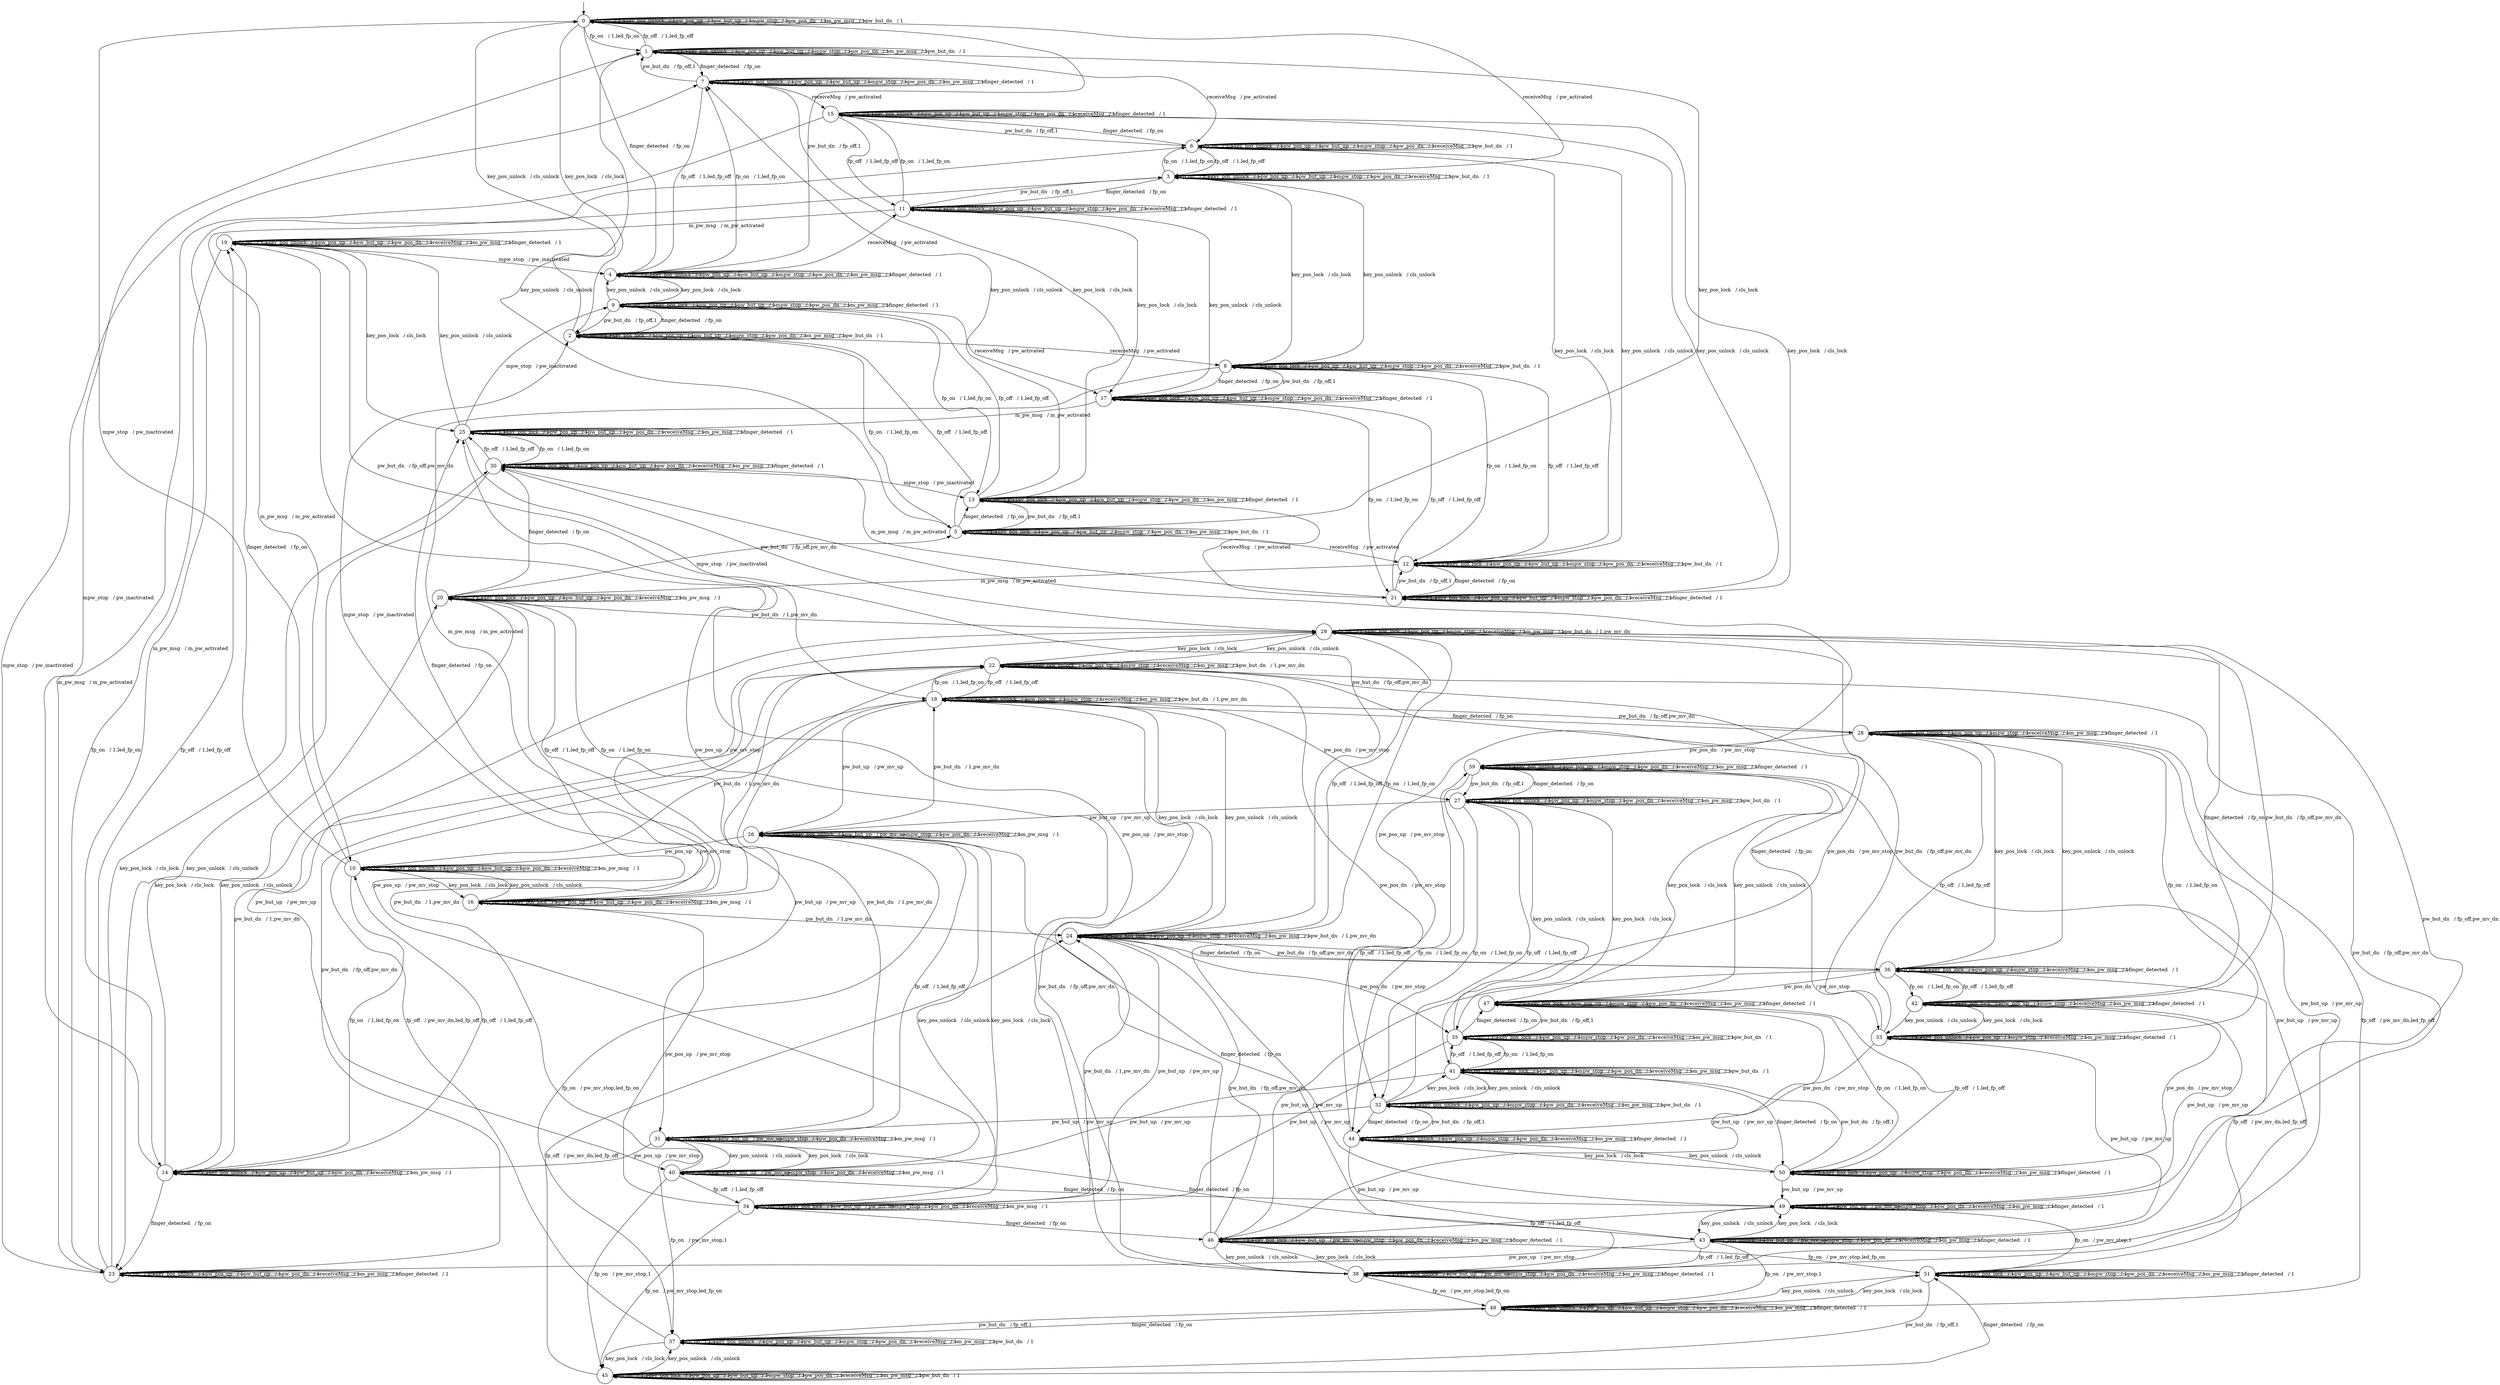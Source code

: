 digraph g {

	s0 [shape="circle" label="0"];
	s1 [shape="circle" label="1"];
	s2 [shape="circle" label="2"];
	s3 [shape="circle" label="3"];
	s4 [shape="circle" label="4"];
	s5 [shape="circle" label="5"];
	s6 [shape="circle" label="6"];
	s7 [shape="circle" label="7"];
	s8 [shape="circle" label="8"];
	s9 [shape="circle" label="9"];
	s10 [shape="circle" label="10"];
	s11 [shape="circle" label="11"];
	s12 [shape="circle" label="12"];
	s13 [shape="circle" label="13"];
	s14 [shape="circle" label="14"];
	s15 [shape="circle" label="15"];
	s16 [shape="circle" label="16"];
	s17 [shape="circle" label="17"];
	s18 [shape="circle" label="18"];
	s19 [shape="circle" label="19"];
	s20 [shape="circle" label="20"];
	s21 [shape="circle" label="21"];
	s22 [shape="circle" label="22"];
	s23 [shape="circle" label="23"];
	s24 [shape="circle" label="24"];
	s25 [shape="circle" label="25"];
	s26 [shape="circle" label="26"];
	s27 [shape="circle" label="27"];
	s28 [shape="circle" label="28"];
	s29 [shape="circle" label="29"];
	s30 [shape="circle" label="30"];
	s31 [shape="circle" label="31"];
	s32 [shape="circle" label="32"];
	s33 [shape="circle" label="33"];
	s34 [shape="circle" label="34"];
	s35 [shape="circle" label="35"];
	s36 [shape="circle" label="36"];
	s37 [shape="circle" label="37"];
	s38 [shape="circle" label="38"];
	s39 [shape="circle" label="39"];
	s40 [shape="circle" label="40"];
	s41 [shape="circle" label="41"];
	s42 [shape="circle" label="42"];
	s43 [shape="circle" label="43"];
	s44 [shape="circle" label="44"];
	s45 [shape="circle" label="45"];
	s46 [shape="circle" label="46"];
	s47 [shape="circle" label="47"];
	s48 [shape="circle" label="48"];
	s49 [shape="circle" label="49"];
	s50 [shape="circle" label="50"];
	s51 [shape="circle" label="51"];
	s0 -> s0 [label="fp_off   / 1,1"];
	s0 -> s1 [label="fp_on   / 1,led_fp_on"];
	s0 -> s0 [label="key_pos_unlock   / 1"];
	s0 -> s2 [label="key_pos_lock   / cls_lock"];
	s0 -> s0 [label="pw_pos_up   / 1"];
	s0 -> s0 [label="pw_but_up   / 1"];
	s0 -> s0 [label="mpw_stop   / 1"];
	s0 -> s0 [label="pw_pos_dn   / 1"];
	s0 -> s3 [label="receiveMsg   / pw_activated"];
	s0 -> s0 [label="m_pw_msg   / 1"];
	s0 -> s0 [label="pw_but_dn   / 1"];
	s0 -> s4 [label="finger_detected   / fp_on"];
	s1 -> s0 [label="fp_off   / 1,led_fp_off"];
	s1 -> s1 [label="fp_on   / 1,1"];
	s1 -> s1 [label="key_pos_unlock   / 1"];
	s1 -> s5 [label="key_pos_lock   / cls_lock"];
	s1 -> s1 [label="pw_pos_up   / 1"];
	s1 -> s1 [label="pw_but_up   / 1"];
	s1 -> s1 [label="mpw_stop   / 1"];
	s1 -> s1 [label="pw_pos_dn   / 1"];
	s1 -> s6 [label="receiveMsg   / pw_activated"];
	s1 -> s1 [label="m_pw_msg   / 1"];
	s1 -> s1 [label="pw_but_dn   / 1"];
	s1 -> s7 [label="finger_detected   / fp_on"];
	s2 -> s2 [label="fp_off   / 1,1"];
	s2 -> s5 [label="fp_on   / 1,led_fp_on"];
	s2 -> s0 [label="key_pos_unlock   / cls_unlock"];
	s2 -> s2 [label="key_pos_lock   / 1"];
	s2 -> s2 [label="pw_pos_up   / 1"];
	s2 -> s2 [label="pw_but_up   / 1"];
	s2 -> s2 [label="mpw_stop   / 1"];
	s2 -> s2 [label="pw_pos_dn   / 1"];
	s2 -> s8 [label="receiveMsg   / pw_activated"];
	s2 -> s2 [label="m_pw_msg   / 1"];
	s2 -> s2 [label="pw_but_dn   / 1"];
	s2 -> s9 [label="finger_detected   / fp_on"];
	s3 -> s3 [label="fp_off   / 1,1"];
	s3 -> s6 [label="fp_on   / 1,led_fp_on"];
	s3 -> s3 [label="key_pos_unlock   / 1"];
	s3 -> s8 [label="key_pos_lock   / cls_lock"];
	s3 -> s3 [label="pw_pos_up   / 1"];
	s3 -> s3 [label="pw_but_up   / 1"];
	s3 -> s3 [label="mpw_stop   / 1"];
	s3 -> s3 [label="pw_pos_dn   / 1"];
	s3 -> s3 [label="receiveMsg   / 1"];
	s3 -> s10 [label="m_pw_msg   / m_pw_activated"];
	s3 -> s3 [label="pw_but_dn   / 1"];
	s3 -> s11 [label="finger_detected   / fp_on"];
	s4 -> s4 [label="fp_off   / 1,1"];
	s4 -> s7 [label="fp_on   / 1,led_fp_on"];
	s4 -> s4 [label="key_pos_unlock   / 1"];
	s4 -> s9 [label="key_pos_lock   / cls_lock"];
	s4 -> s4 [label="pw_pos_up   / 1"];
	s4 -> s4 [label="pw_but_up   / 1"];
	s4 -> s4 [label="mpw_stop   / 1"];
	s4 -> s4 [label="pw_pos_dn   / 1"];
	s4 -> s11 [label="receiveMsg   / pw_activated"];
	s4 -> s4 [label="m_pw_msg   / 1"];
	s4 -> s0 [label="pw_but_dn   / fp_off,1"];
	s4 -> s4 [label="finger_detected   / 1"];
	s5 -> s2 [label="fp_off   / 1,led_fp_off"];
	s5 -> s5 [label="fp_on   / 1,1"];
	s5 -> s1 [label="key_pos_unlock   / cls_unlock"];
	s5 -> s5 [label="key_pos_lock   / 1"];
	s5 -> s5 [label="pw_pos_up   / 1"];
	s5 -> s5 [label="pw_but_up   / 1"];
	s5 -> s5 [label="mpw_stop   / 1"];
	s5 -> s5 [label="pw_pos_dn   / 1"];
	s5 -> s12 [label="receiveMsg   / pw_activated"];
	s5 -> s5 [label="m_pw_msg   / 1"];
	s5 -> s5 [label="pw_but_dn   / 1"];
	s5 -> s13 [label="finger_detected   / fp_on"];
	s6 -> s3 [label="fp_off   / 1,led_fp_off"];
	s6 -> s6 [label="fp_on   / 1,1"];
	s6 -> s6 [label="key_pos_unlock   / 1"];
	s6 -> s12 [label="key_pos_lock   / cls_lock"];
	s6 -> s6 [label="pw_pos_up   / 1"];
	s6 -> s6 [label="pw_but_up   / 1"];
	s6 -> s6 [label="mpw_stop   / 1"];
	s6 -> s6 [label="pw_pos_dn   / 1"];
	s6 -> s6 [label="receiveMsg   / 1"];
	s6 -> s14 [label="m_pw_msg   / m_pw_activated"];
	s6 -> s6 [label="pw_but_dn   / 1"];
	s6 -> s15 [label="finger_detected   / fp_on"];
	s7 -> s4 [label="fp_off   / 1,led_fp_off"];
	s7 -> s7 [label="fp_on   / 1,1"];
	s7 -> s7 [label="key_pos_unlock   / 1"];
	s7 -> s13 [label="key_pos_lock   / cls_lock"];
	s7 -> s7 [label="pw_pos_up   / 1"];
	s7 -> s7 [label="pw_but_up   / 1"];
	s7 -> s7 [label="mpw_stop   / 1"];
	s7 -> s7 [label="pw_pos_dn   / 1"];
	s7 -> s15 [label="receiveMsg   / pw_activated"];
	s7 -> s7 [label="m_pw_msg   / 1"];
	s7 -> s1 [label="pw_but_dn   / fp_off,1"];
	s7 -> s7 [label="finger_detected   / 1"];
	s8 -> s8 [label="fp_off   / 1,1"];
	s8 -> s12 [label="fp_on   / 1,led_fp_on"];
	s8 -> s3 [label="key_pos_unlock   / cls_unlock"];
	s8 -> s8 [label="key_pos_lock   / 1"];
	s8 -> s8 [label="pw_pos_up   / 1"];
	s8 -> s8 [label="pw_but_up   / 1"];
	s8 -> s8 [label="mpw_stop   / 1"];
	s8 -> s8 [label="pw_pos_dn   / 1"];
	s8 -> s8 [label="receiveMsg   / 1"];
	s8 -> s16 [label="m_pw_msg   / m_pw_activated"];
	s8 -> s8 [label="pw_but_dn   / 1"];
	s8 -> s17 [label="finger_detected   / fp_on"];
	s9 -> s9 [label="fp_off   / 1,1"];
	s9 -> s13 [label="fp_on   / 1,led_fp_on"];
	s9 -> s4 [label="key_pos_unlock   / cls_unlock"];
	s9 -> s9 [label="key_pos_lock   / 1"];
	s9 -> s9 [label="pw_pos_up   / 1"];
	s9 -> s9 [label="pw_but_up   / 1"];
	s9 -> s9 [label="mpw_stop   / 1"];
	s9 -> s9 [label="pw_pos_dn   / 1"];
	s9 -> s17 [label="receiveMsg   / pw_activated"];
	s9 -> s9 [label="m_pw_msg   / 1"];
	s9 -> s2 [label="pw_but_dn   / fp_off,1"];
	s9 -> s9 [label="finger_detected   / 1"];
	s10 -> s10 [label="fp_off   / 1,1"];
	s10 -> s14 [label="fp_on   / 1,led_fp_on"];
	s10 -> s10 [label="key_pos_unlock   / 1"];
	s10 -> s16 [label="key_pos_lock   / cls_lock"];
	s10 -> s10 [label="pw_pos_up   / 1"];
	s10 -> s10 [label="pw_but_up   / 1"];
	s10 -> s0 [label="mpw_stop   / pw_inactivated"];
	s10 -> s10 [label="pw_pos_dn   / 1"];
	s10 -> s10 [label="receiveMsg   / 1"];
	s10 -> s10 [label="m_pw_msg   / 1"];
	s10 -> s18 [label="pw_but_dn   / 1,pw_mv_dn"];
	s10 -> s19 [label="finger_detected   / fp_on"];
	s11 -> s11 [label="fp_off   / 1,1"];
	s11 -> s15 [label="fp_on   / 1,led_fp_on"];
	s11 -> s11 [label="key_pos_unlock   / 1"];
	s11 -> s17 [label="key_pos_lock   / cls_lock"];
	s11 -> s11 [label="pw_pos_up   / 1"];
	s11 -> s11 [label="pw_but_up   / 1"];
	s11 -> s11 [label="mpw_stop   / 1"];
	s11 -> s11 [label="pw_pos_dn   / 1"];
	s11 -> s11 [label="receiveMsg   / 1"];
	s11 -> s19 [label="m_pw_msg   / m_pw_activated"];
	s11 -> s3 [label="pw_but_dn   / fp_off,1"];
	s11 -> s11 [label="finger_detected   / 1"];
	s12 -> s8 [label="fp_off   / 1,led_fp_off"];
	s12 -> s12 [label="fp_on   / 1,1"];
	s12 -> s6 [label="key_pos_unlock   / cls_unlock"];
	s12 -> s12 [label="key_pos_lock   / 1"];
	s12 -> s12 [label="pw_pos_up   / 1"];
	s12 -> s12 [label="pw_but_up   / 1"];
	s12 -> s12 [label="mpw_stop   / 1"];
	s12 -> s12 [label="pw_pos_dn   / 1"];
	s12 -> s12 [label="receiveMsg   / 1"];
	s12 -> s20 [label="m_pw_msg   / m_pw_activated"];
	s12 -> s12 [label="pw_but_dn   / 1"];
	s12 -> s21 [label="finger_detected   / fp_on"];
	s13 -> s9 [label="fp_off   / 1,led_fp_off"];
	s13 -> s13 [label="fp_on   / 1,1"];
	s13 -> s7 [label="key_pos_unlock   / cls_unlock"];
	s13 -> s13 [label="key_pos_lock   / 1"];
	s13 -> s13 [label="pw_pos_up   / 1"];
	s13 -> s13 [label="pw_but_up   / 1"];
	s13 -> s13 [label="mpw_stop   / 1"];
	s13 -> s13 [label="pw_pos_dn   / 1"];
	s13 -> s21 [label="receiveMsg   / pw_activated"];
	s13 -> s13 [label="m_pw_msg   / 1"];
	s13 -> s5 [label="pw_but_dn   / fp_off,1"];
	s13 -> s13 [label="finger_detected   / 1"];
	s14 -> s10 [label="fp_off   / 1,led_fp_off"];
	s14 -> s14 [label="fp_on   / 1,1"];
	s14 -> s14 [label="key_pos_unlock   / 1"];
	s14 -> s20 [label="key_pos_lock   / cls_lock"];
	s14 -> s14 [label="pw_pos_up   / 1"];
	s14 -> s14 [label="pw_but_up   / 1"];
	s14 -> s1 [label="mpw_stop   / pw_inactivated"];
	s14 -> s14 [label="pw_pos_dn   / 1"];
	s14 -> s14 [label="receiveMsg   / 1"];
	s14 -> s14 [label="m_pw_msg   / 1"];
	s14 -> s22 [label="pw_but_dn   / 1,pw_mv_dn"];
	s14 -> s23 [label="finger_detected   / fp_on"];
	s15 -> s11 [label="fp_off   / 1,led_fp_off"];
	s15 -> s15 [label="fp_on   / 1,1"];
	s15 -> s15 [label="key_pos_unlock   / 1"];
	s15 -> s21 [label="key_pos_lock   / cls_lock"];
	s15 -> s15 [label="pw_pos_up   / 1"];
	s15 -> s15 [label="pw_but_up   / 1"];
	s15 -> s15 [label="mpw_stop   / 1"];
	s15 -> s15 [label="pw_pos_dn   / 1"];
	s15 -> s15 [label="receiveMsg   / 1"];
	s15 -> s23 [label="m_pw_msg   / m_pw_activated"];
	s15 -> s6 [label="pw_but_dn   / fp_off,1"];
	s15 -> s15 [label="finger_detected   / 1"];
	s16 -> s16 [label="fp_off   / 1,1"];
	s16 -> s20 [label="fp_on   / 1,led_fp_on"];
	s16 -> s10 [label="key_pos_unlock   / cls_unlock"];
	s16 -> s16 [label="key_pos_lock   / 1"];
	s16 -> s16 [label="pw_pos_up   / 1"];
	s16 -> s16 [label="pw_but_up   / 1"];
	s16 -> s2 [label="mpw_stop   / pw_inactivated"];
	s16 -> s16 [label="pw_pos_dn   / 1"];
	s16 -> s16 [label="receiveMsg   / 1"];
	s16 -> s16 [label="m_pw_msg   / 1"];
	s16 -> s24 [label="pw_but_dn   / 1,pw_mv_dn"];
	s16 -> s25 [label="finger_detected   / fp_on"];
	s17 -> s17 [label="fp_off   / 1,1"];
	s17 -> s21 [label="fp_on   / 1,led_fp_on"];
	s17 -> s11 [label="key_pos_unlock   / cls_unlock"];
	s17 -> s17 [label="key_pos_lock   / 1"];
	s17 -> s17 [label="pw_pos_up   / 1"];
	s17 -> s17 [label="pw_but_up   / 1"];
	s17 -> s17 [label="mpw_stop   / 1"];
	s17 -> s17 [label="pw_pos_dn   / 1"];
	s17 -> s17 [label="receiveMsg   / 1"];
	s17 -> s25 [label="m_pw_msg   / m_pw_activated"];
	s17 -> s8 [label="pw_but_dn   / fp_off,1"];
	s17 -> s17 [label="finger_detected   / 1"];
	s18 -> s18 [label="fp_off   / 1,1"];
	s18 -> s22 [label="fp_on   / 1,led_fp_on"];
	s18 -> s18 [label="key_pos_unlock   / 1"];
	s18 -> s24 [label="key_pos_lock   / cls_lock"];
	s18 -> s18 [label="pw_pos_up   / 1"];
	s18 -> s26 [label="pw_but_up   / pw_mv_up"];
	s18 -> s18 [label="mpw_stop   / 1"];
	s18 -> s27 [label="pw_pos_dn   / pw_mv_stop"];
	s18 -> s18 [label="receiveMsg   / 1"];
	s18 -> s18 [label="m_pw_msg   / 1"];
	s18 -> s18 [label="pw_but_dn   / 1,pw_mv_dn"];
	s18 -> s28 [label="finger_detected   / fp_on"];
	s19 -> s19 [label="fp_off   / 1,1"];
	s19 -> s23 [label="fp_on   / 1,led_fp_on"];
	s19 -> s19 [label="key_pos_unlock   / 1"];
	s19 -> s25 [label="key_pos_lock   / cls_lock"];
	s19 -> s19 [label="pw_pos_up   / 1"];
	s19 -> s19 [label="pw_but_up   / 1"];
	s19 -> s4 [label="mpw_stop   / pw_inactivated"];
	s19 -> s19 [label="pw_pos_dn   / 1"];
	s19 -> s19 [label="receiveMsg   / 1"];
	s19 -> s19 [label="m_pw_msg   / 1"];
	s19 -> s18 [label="pw_but_dn   / fp_off,pw_mv_dn"];
	s19 -> s19 [label="finger_detected   / 1"];
	s20 -> s16 [label="fp_off   / 1,led_fp_off"];
	s20 -> s20 [label="fp_on   / 1,1"];
	s20 -> s14 [label="key_pos_unlock   / cls_unlock"];
	s20 -> s20 [label="key_pos_lock   / 1"];
	s20 -> s20 [label="pw_pos_up   / 1"];
	s20 -> s20 [label="pw_but_up   / 1"];
	s20 -> s5 [label="mpw_stop   / pw_inactivated"];
	s20 -> s20 [label="pw_pos_dn   / 1"];
	s20 -> s20 [label="receiveMsg   / 1"];
	s20 -> s20 [label="m_pw_msg   / 1"];
	s20 -> s29 [label="pw_but_dn   / 1,pw_mv_dn"];
	s20 -> s30 [label="finger_detected   / fp_on"];
	s21 -> s17 [label="fp_off   / 1,led_fp_off"];
	s21 -> s21 [label="fp_on   / 1,1"];
	s21 -> s15 [label="key_pos_unlock   / cls_unlock"];
	s21 -> s21 [label="key_pos_lock   / 1"];
	s21 -> s21 [label="pw_pos_up   / 1"];
	s21 -> s21 [label="pw_but_up   / 1"];
	s21 -> s21 [label="mpw_stop   / 1"];
	s21 -> s21 [label="pw_pos_dn   / 1"];
	s21 -> s21 [label="receiveMsg   / 1"];
	s21 -> s30 [label="m_pw_msg   / m_pw_activated"];
	s21 -> s12 [label="pw_but_dn   / fp_off,1"];
	s21 -> s21 [label="finger_detected   / 1"];
	s22 -> s18 [label="fp_off   / 1,led_fp_off"];
	s22 -> s22 [label="fp_on   / 1,1"];
	s22 -> s22 [label="key_pos_unlock   / 1"];
	s22 -> s29 [label="key_pos_lock   / cls_lock"];
	s22 -> s22 [label="pw_pos_up   / 1"];
	s22 -> s31 [label="pw_but_up   / pw_mv_up"];
	s22 -> s22 [label="mpw_stop   / 1"];
	s22 -> s32 [label="pw_pos_dn   / pw_mv_stop"];
	s22 -> s22 [label="receiveMsg   / 1"];
	s22 -> s22 [label="m_pw_msg   / 1"];
	s22 -> s22 [label="pw_but_dn   / 1,pw_mv_dn"];
	s22 -> s33 [label="finger_detected   / fp_on"];
	s23 -> s19 [label="fp_off   / 1,led_fp_off"];
	s23 -> s23 [label="fp_on   / 1,1"];
	s23 -> s23 [label="key_pos_unlock   / 1"];
	s23 -> s30 [label="key_pos_lock   / cls_lock"];
	s23 -> s23 [label="pw_pos_up   / 1"];
	s23 -> s23 [label="pw_but_up   / 1"];
	s23 -> s7 [label="mpw_stop   / pw_inactivated"];
	s23 -> s23 [label="pw_pos_dn   / 1"];
	s23 -> s23 [label="receiveMsg   / 1"];
	s23 -> s23 [label="m_pw_msg   / 1"];
	s23 -> s22 [label="pw_but_dn   / fp_off,pw_mv_dn"];
	s23 -> s23 [label="finger_detected   / 1"];
	s24 -> s24 [label="fp_off   / 1,1"];
	s24 -> s29 [label="fp_on   / 1,led_fp_on"];
	s24 -> s18 [label="key_pos_unlock   / cls_unlock"];
	s24 -> s24 [label="key_pos_lock   / 1"];
	s24 -> s24 [label="pw_pos_up   / 1"];
	s24 -> s34 [label="pw_but_up   / pw_mv_up"];
	s24 -> s24 [label="mpw_stop   / 1"];
	s24 -> s35 [label="pw_pos_dn   / pw_mv_stop"];
	s24 -> s24 [label="receiveMsg   / 1"];
	s24 -> s24 [label="m_pw_msg   / 1"];
	s24 -> s24 [label="pw_but_dn   / 1,pw_mv_dn"];
	s24 -> s36 [label="finger_detected   / fp_on"];
	s25 -> s25 [label="fp_off   / 1,1"];
	s25 -> s30 [label="fp_on   / 1,led_fp_on"];
	s25 -> s19 [label="key_pos_unlock   / cls_unlock"];
	s25 -> s25 [label="key_pos_lock   / 1"];
	s25 -> s25 [label="pw_pos_up   / 1"];
	s25 -> s25 [label="pw_but_up   / 1"];
	s25 -> s9 [label="mpw_stop   / pw_inactivated"];
	s25 -> s25 [label="pw_pos_dn   / 1"];
	s25 -> s25 [label="receiveMsg   / 1"];
	s25 -> s25 [label="m_pw_msg   / 1"];
	s25 -> s24 [label="pw_but_dn   / fp_off,pw_mv_dn"];
	s25 -> s25 [label="finger_detected   / 1"];
	s26 -> s26 [label="fp_off   / 1,1"];
	s26 -> s37 [label="fp_on   / pw_mv_stop,led_fp_on"];
	s26 -> s26 [label="key_pos_unlock   / 1"];
	s26 -> s34 [label="key_pos_lock   / cls_lock"];
	s26 -> s10 [label="pw_pos_up   / pw_mv_stop"];
	s26 -> s26 [label="pw_but_up   / pw_mv_up"];
	s26 -> s26 [label="mpw_stop   / 1"];
	s26 -> s26 [label="pw_pos_dn   / 1"];
	s26 -> s26 [label="receiveMsg   / 1"];
	s26 -> s26 [label="m_pw_msg   / 1"];
	s26 -> s18 [label="pw_but_dn   / 1,pw_mv_dn"];
	s26 -> s38 [label="finger_detected   / fp_on"];
	s27 -> s27 [label="fp_off   / 1,1"];
	s27 -> s32 [label="fp_on   / 1,led_fp_on"];
	s27 -> s27 [label="key_pos_unlock   / 1"];
	s27 -> s35 [label="key_pos_lock   / cls_lock"];
	s27 -> s27 [label="pw_pos_up   / 1"];
	s27 -> s26 [label="pw_but_up   / pw_mv_up"];
	s27 -> s27 [label="mpw_stop   / 1"];
	s27 -> s27 [label="pw_pos_dn   / 1"];
	s27 -> s27 [label="receiveMsg   / 1"];
	s27 -> s27 [label="m_pw_msg   / 1"];
	s27 -> s27 [label="pw_but_dn   / 1"];
	s27 -> s39 [label="finger_detected   / fp_on"];
	s28 -> s28 [label="fp_off   / 1,1"];
	s28 -> s33 [label="fp_on   / 1,led_fp_on"];
	s28 -> s28 [label="key_pos_unlock   / 1"];
	s28 -> s36 [label="key_pos_lock   / cls_lock"];
	s28 -> s28 [label="pw_pos_up   / 1"];
	s28 -> s38 [label="pw_but_up   / pw_mv_up"];
	s28 -> s28 [label="mpw_stop   / 1"];
	s28 -> s39 [label="pw_pos_dn   / pw_mv_stop"];
	s28 -> s28 [label="receiveMsg   / 1"];
	s28 -> s28 [label="m_pw_msg   / 1"];
	s28 -> s18 [label="pw_but_dn   / fp_off,pw_mv_dn"];
	s28 -> s28 [label="finger_detected   / 1"];
	s29 -> s24 [label="fp_off   / 1,led_fp_off"];
	s29 -> s29 [label="fp_on   / 1,1"];
	s29 -> s22 [label="key_pos_unlock   / cls_unlock"];
	s29 -> s29 [label="key_pos_lock   / 1"];
	s29 -> s29 [label="pw_pos_up   / 1"];
	s29 -> s40 [label="pw_but_up   / pw_mv_up"];
	s29 -> s29 [label="mpw_stop   / 1"];
	s29 -> s41 [label="pw_pos_dn   / pw_mv_stop"];
	s29 -> s29 [label="receiveMsg   / 1"];
	s29 -> s29 [label="m_pw_msg   / 1"];
	s29 -> s29 [label="pw_but_dn   / 1,pw_mv_dn"];
	s29 -> s42 [label="finger_detected   / fp_on"];
	s30 -> s25 [label="fp_off   / 1,led_fp_off"];
	s30 -> s30 [label="fp_on   / 1,1"];
	s30 -> s23 [label="key_pos_unlock   / cls_unlock"];
	s30 -> s30 [label="key_pos_lock   / 1"];
	s30 -> s30 [label="pw_pos_up   / 1"];
	s30 -> s30 [label="pw_but_up   / 1"];
	s30 -> s13 [label="mpw_stop   / pw_inactivated"];
	s30 -> s30 [label="pw_pos_dn   / 1"];
	s30 -> s30 [label="receiveMsg   / 1"];
	s30 -> s30 [label="m_pw_msg   / 1"];
	s30 -> s29 [label="pw_but_dn   / fp_off,pw_mv_dn"];
	s30 -> s30 [label="finger_detected   / 1"];
	s31 -> s26 [label="fp_off   / 1,led_fp_off"];
	s31 -> s37 [label="fp_on   / pw_mv_stop,1"];
	s31 -> s31 [label="key_pos_unlock   / 1"];
	s31 -> s40 [label="key_pos_lock   / cls_lock"];
	s31 -> s14 [label="pw_pos_up   / pw_mv_stop"];
	s31 -> s31 [label="pw_but_up   / pw_mv_up"];
	s31 -> s31 [label="mpw_stop   / 1"];
	s31 -> s31 [label="pw_pos_dn   / 1"];
	s31 -> s31 [label="receiveMsg   / 1"];
	s31 -> s31 [label="m_pw_msg   / 1"];
	s31 -> s22 [label="pw_but_dn   / 1,pw_mv_dn"];
	s31 -> s43 [label="finger_detected   / fp_on"];
	s32 -> s27 [label="fp_off   / 1,led_fp_off"];
	s32 -> s32 [label="fp_on   / 1,1"];
	s32 -> s32 [label="key_pos_unlock   / 1"];
	s32 -> s41 [label="key_pos_lock   / cls_lock"];
	s32 -> s32 [label="pw_pos_up   / 1"];
	s32 -> s31 [label="pw_but_up   / pw_mv_up"];
	s32 -> s32 [label="mpw_stop   / 1"];
	s32 -> s32 [label="pw_pos_dn   / 1"];
	s32 -> s32 [label="receiveMsg   / 1"];
	s32 -> s32 [label="m_pw_msg   / 1"];
	s32 -> s32 [label="pw_but_dn   / 1"];
	s32 -> s44 [label="finger_detected   / fp_on"];
	s33 -> s28 [label="fp_off   / 1,led_fp_off"];
	s33 -> s33 [label="fp_on   / 1,1"];
	s33 -> s33 [label="key_pos_unlock   / 1"];
	s33 -> s42 [label="key_pos_lock   / cls_lock"];
	s33 -> s33 [label="pw_pos_up   / 1"];
	s33 -> s43 [label="pw_but_up   / pw_mv_up"];
	s33 -> s33 [label="mpw_stop   / 1"];
	s33 -> s44 [label="pw_pos_dn   / pw_mv_stop"];
	s33 -> s33 [label="receiveMsg   / 1"];
	s33 -> s33 [label="m_pw_msg   / 1"];
	s33 -> s22 [label="pw_but_dn   / fp_off,pw_mv_dn"];
	s33 -> s33 [label="finger_detected   / 1"];
	s34 -> s34 [label="fp_off   / 1,1"];
	s34 -> s45 [label="fp_on   / pw_mv_stop,led_fp_on"];
	s34 -> s26 [label="key_pos_unlock   / cls_unlock"];
	s34 -> s34 [label="key_pos_lock   / 1"];
	s34 -> s16 [label="pw_pos_up   / pw_mv_stop"];
	s34 -> s34 [label="pw_but_up   / pw_mv_up"];
	s34 -> s34 [label="mpw_stop   / 1"];
	s34 -> s34 [label="pw_pos_dn   / 1"];
	s34 -> s34 [label="receiveMsg   / 1"];
	s34 -> s34 [label="m_pw_msg   / 1"];
	s34 -> s24 [label="pw_but_dn   / 1,pw_mv_dn"];
	s34 -> s46 [label="finger_detected   / fp_on"];
	s35 -> s35 [label="fp_off   / 1,1"];
	s35 -> s41 [label="fp_on   / 1,led_fp_on"];
	s35 -> s27 [label="key_pos_unlock   / cls_unlock"];
	s35 -> s35 [label="key_pos_lock   / 1"];
	s35 -> s35 [label="pw_pos_up   / 1"];
	s35 -> s34 [label="pw_but_up   / pw_mv_up"];
	s35 -> s35 [label="mpw_stop   / 1"];
	s35 -> s35 [label="pw_pos_dn   / 1"];
	s35 -> s35 [label="receiveMsg   / 1"];
	s35 -> s35 [label="m_pw_msg   / 1"];
	s35 -> s35 [label="pw_but_dn   / 1"];
	s35 -> s47 [label="finger_detected   / fp_on"];
	s36 -> s36 [label="fp_off   / 1,1"];
	s36 -> s42 [label="fp_on   / 1,led_fp_on"];
	s36 -> s28 [label="key_pos_unlock   / cls_unlock"];
	s36 -> s36 [label="key_pos_lock   / 1"];
	s36 -> s36 [label="pw_pos_up   / 1"];
	s36 -> s46 [label="pw_but_up   / pw_mv_up"];
	s36 -> s36 [label="mpw_stop   / 1"];
	s36 -> s47 [label="pw_pos_dn   / pw_mv_stop"];
	s36 -> s36 [label="receiveMsg   / 1"];
	s36 -> s36 [label="m_pw_msg   / 1"];
	s36 -> s24 [label="pw_but_dn   / fp_off,pw_mv_dn"];
	s36 -> s36 [label="finger_detected   / 1"];
	s37 -> s18 [label="fp_off   / pw_mv_dn,led_fp_off"];
	s37 -> s37 [label="fp_on   / 1,1"];
	s37 -> s37 [label="key_pos_unlock   / 1"];
	s37 -> s45 [label="key_pos_lock   / cls_lock"];
	s37 -> s37 [label="pw_pos_up   / 1"];
	s37 -> s37 [label="pw_but_up   / 1"];
	s37 -> s37 [label="mpw_stop   / 1"];
	s37 -> s37 [label="pw_pos_dn   / 1"];
	s37 -> s37 [label="receiveMsg   / 1"];
	s37 -> s37 [label="m_pw_msg   / 1"];
	s37 -> s37 [label="pw_but_dn   / 1"];
	s37 -> s48 [label="finger_detected   / fp_on"];
	s38 -> s38 [label="fp_off   / 1,1"];
	s38 -> s48 [label="fp_on   / pw_mv_stop,led_fp_on"];
	s38 -> s38 [label="key_pos_unlock   / 1"];
	s38 -> s46 [label="key_pos_lock   / cls_lock"];
	s38 -> s19 [label="pw_pos_up   / pw_mv_stop"];
	s38 -> s38 [label="pw_but_up   / pw_mv_up"];
	s38 -> s38 [label="mpw_stop   / 1"];
	s38 -> s38 [label="pw_pos_dn   / 1"];
	s38 -> s38 [label="receiveMsg   / 1"];
	s38 -> s38 [label="m_pw_msg   / 1"];
	s38 -> s18 [label="pw_but_dn   / fp_off,pw_mv_dn"];
	s38 -> s38 [label="finger_detected   / 1"];
	s39 -> s39 [label="fp_off   / 1,1"];
	s39 -> s44 [label="fp_on   / 1,led_fp_on"];
	s39 -> s39 [label="key_pos_unlock   / 1"];
	s39 -> s47 [label="key_pos_lock   / cls_lock"];
	s39 -> s39 [label="pw_pos_up   / 1"];
	s39 -> s38 [label="pw_but_up   / pw_mv_up"];
	s39 -> s39 [label="mpw_stop   / 1"];
	s39 -> s39 [label="pw_pos_dn   / 1"];
	s39 -> s39 [label="receiveMsg   / 1"];
	s39 -> s39 [label="m_pw_msg   / 1"];
	s39 -> s27 [label="pw_but_dn   / fp_off,1"];
	s39 -> s39 [label="finger_detected   / 1"];
	s40 -> s34 [label="fp_off   / 1,led_fp_off"];
	s40 -> s45 [label="fp_on   / pw_mv_stop,1"];
	s40 -> s31 [label="key_pos_unlock   / cls_unlock"];
	s40 -> s40 [label="key_pos_lock   / 1"];
	s40 -> s20 [label="pw_pos_up   / pw_mv_stop"];
	s40 -> s40 [label="pw_but_up   / pw_mv_up"];
	s40 -> s40 [label="mpw_stop   / 1"];
	s40 -> s40 [label="pw_pos_dn   / 1"];
	s40 -> s40 [label="receiveMsg   / 1"];
	s40 -> s40 [label="m_pw_msg   / 1"];
	s40 -> s29 [label="pw_but_dn   / 1,pw_mv_dn"];
	s40 -> s49 [label="finger_detected   / fp_on"];
	s41 -> s35 [label="fp_off   / 1,led_fp_off"];
	s41 -> s41 [label="fp_on   / 1,1"];
	s41 -> s32 [label="key_pos_unlock   / cls_unlock"];
	s41 -> s41 [label="key_pos_lock   / 1"];
	s41 -> s41 [label="pw_pos_up   / 1"];
	s41 -> s40 [label="pw_but_up   / pw_mv_up"];
	s41 -> s41 [label="mpw_stop   / 1"];
	s41 -> s41 [label="pw_pos_dn   / 1"];
	s41 -> s41 [label="receiveMsg   / 1"];
	s41 -> s41 [label="m_pw_msg   / 1"];
	s41 -> s41 [label="pw_but_dn   / 1"];
	s41 -> s50 [label="finger_detected   / fp_on"];
	s42 -> s36 [label="fp_off   / 1,led_fp_off"];
	s42 -> s42 [label="fp_on   / 1,1"];
	s42 -> s33 [label="key_pos_unlock   / cls_unlock"];
	s42 -> s42 [label="key_pos_lock   / 1"];
	s42 -> s42 [label="pw_pos_up   / 1"];
	s42 -> s49 [label="pw_but_up   / pw_mv_up"];
	s42 -> s42 [label="mpw_stop   / 1"];
	s42 -> s50 [label="pw_pos_dn   / pw_mv_stop"];
	s42 -> s42 [label="receiveMsg   / 1"];
	s42 -> s42 [label="m_pw_msg   / 1"];
	s42 -> s29 [label="pw_but_dn   / fp_off,pw_mv_dn"];
	s42 -> s42 [label="finger_detected   / 1"];
	s43 -> s38 [label="fp_off   / 1,led_fp_off"];
	s43 -> s48 [label="fp_on   / pw_mv_stop,1"];
	s43 -> s43 [label="key_pos_unlock   / 1"];
	s43 -> s49 [label="key_pos_lock   / cls_lock"];
	s43 -> s23 [label="pw_pos_up   / pw_mv_stop"];
	s43 -> s43 [label="pw_but_up   / pw_mv_up"];
	s43 -> s43 [label="mpw_stop   / 1"];
	s43 -> s43 [label="pw_pos_dn   / 1"];
	s43 -> s43 [label="receiveMsg   / 1"];
	s43 -> s43 [label="m_pw_msg   / 1"];
	s43 -> s22 [label="pw_but_dn   / fp_off,pw_mv_dn"];
	s43 -> s43 [label="finger_detected   / 1"];
	s44 -> s39 [label="fp_off   / 1,led_fp_off"];
	s44 -> s44 [label="fp_on   / 1,1"];
	s44 -> s44 [label="key_pos_unlock   / 1"];
	s44 -> s50 [label="key_pos_lock   / cls_lock"];
	s44 -> s44 [label="pw_pos_up   / 1"];
	s44 -> s43 [label="pw_but_up   / pw_mv_up"];
	s44 -> s44 [label="mpw_stop   / 1"];
	s44 -> s44 [label="pw_pos_dn   / 1"];
	s44 -> s44 [label="receiveMsg   / 1"];
	s44 -> s44 [label="m_pw_msg   / 1"];
	s44 -> s32 [label="pw_but_dn   / fp_off,1"];
	s44 -> s44 [label="finger_detected   / 1"];
	s45 -> s24 [label="fp_off   / pw_mv_dn,led_fp_off"];
	s45 -> s45 [label="fp_on   / 1,1"];
	s45 -> s37 [label="key_pos_unlock   / cls_unlock"];
	s45 -> s45 [label="key_pos_lock   / 1"];
	s45 -> s45 [label="pw_pos_up   / 1"];
	s45 -> s45 [label="pw_but_up   / 1"];
	s45 -> s45 [label="mpw_stop   / 1"];
	s45 -> s45 [label="pw_pos_dn   / 1"];
	s45 -> s45 [label="receiveMsg   / 1"];
	s45 -> s45 [label="m_pw_msg   / 1"];
	s45 -> s45 [label="pw_but_dn   / 1"];
	s45 -> s51 [label="finger_detected   / fp_on"];
	s46 -> s46 [label="fp_off   / 1,1"];
	s46 -> s51 [label="fp_on   / pw_mv_stop,led_fp_on"];
	s46 -> s38 [label="key_pos_unlock   / cls_unlock"];
	s46 -> s46 [label="key_pos_lock   / 1"];
	s46 -> s25 [label="pw_pos_up   / pw_mv_stop"];
	s46 -> s46 [label="pw_but_up   / pw_mv_up"];
	s46 -> s46 [label="mpw_stop   / 1"];
	s46 -> s46 [label="pw_pos_dn   / 1"];
	s46 -> s46 [label="receiveMsg   / 1"];
	s46 -> s46 [label="m_pw_msg   / 1"];
	s46 -> s24 [label="pw_but_dn   / fp_off,pw_mv_dn"];
	s46 -> s46 [label="finger_detected   / 1"];
	s47 -> s47 [label="fp_off   / 1,1"];
	s47 -> s50 [label="fp_on   / 1,led_fp_on"];
	s47 -> s39 [label="key_pos_unlock   / cls_unlock"];
	s47 -> s47 [label="key_pos_lock   / 1"];
	s47 -> s47 [label="pw_pos_up   / 1"];
	s47 -> s46 [label="pw_but_up   / pw_mv_up"];
	s47 -> s47 [label="mpw_stop   / 1"];
	s47 -> s47 [label="pw_pos_dn   / 1"];
	s47 -> s47 [label="receiveMsg   / 1"];
	s47 -> s47 [label="m_pw_msg   / 1"];
	s47 -> s35 [label="pw_but_dn   / fp_off,1"];
	s47 -> s47 [label="finger_detected   / 1"];
	s48 -> s28 [label="fp_off   / pw_mv_dn,led_fp_off"];
	s48 -> s48 [label="fp_on   / 1,1"];
	s48 -> s48 [label="key_pos_unlock   / 1"];
	s48 -> s51 [label="key_pos_lock   / cls_lock"];
	s48 -> s48 [label="pw_pos_up   / 1"];
	s48 -> s48 [label="pw_but_up   / 1"];
	s48 -> s48 [label="mpw_stop   / 1"];
	s48 -> s48 [label="pw_pos_dn   / 1"];
	s48 -> s48 [label="receiveMsg   / 1"];
	s48 -> s48 [label="m_pw_msg   / 1"];
	s48 -> s37 [label="pw_but_dn   / fp_off,1"];
	s48 -> s48 [label="finger_detected   / 1"];
	s49 -> s46 [label="fp_off   / 1,led_fp_off"];
	s49 -> s51 [label="fp_on   / pw_mv_stop,1"];
	s49 -> s43 [label="key_pos_unlock   / cls_unlock"];
	s49 -> s49 [label="key_pos_lock   / 1"];
	s49 -> s30 [label="pw_pos_up   / pw_mv_stop"];
	s49 -> s49 [label="pw_but_up   / pw_mv_up"];
	s49 -> s49 [label="mpw_stop   / 1"];
	s49 -> s49 [label="pw_pos_dn   / 1"];
	s49 -> s49 [label="receiveMsg   / 1"];
	s49 -> s49 [label="m_pw_msg   / 1"];
	s49 -> s29 [label="pw_but_dn   / fp_off,pw_mv_dn"];
	s49 -> s49 [label="finger_detected   / 1"];
	s50 -> s47 [label="fp_off   / 1,led_fp_off"];
	s50 -> s50 [label="fp_on   / 1,1"];
	s50 -> s44 [label="key_pos_unlock   / cls_unlock"];
	s50 -> s50 [label="key_pos_lock   / 1"];
	s50 -> s50 [label="pw_pos_up   / 1"];
	s50 -> s49 [label="pw_but_up   / pw_mv_up"];
	s50 -> s50 [label="mpw_stop   / 1"];
	s50 -> s50 [label="pw_pos_dn   / 1"];
	s50 -> s50 [label="receiveMsg   / 1"];
	s50 -> s50 [label="m_pw_msg   / 1"];
	s50 -> s41 [label="pw_but_dn   / fp_off,1"];
	s50 -> s50 [label="finger_detected   / 1"];
	s51 -> s36 [label="fp_off   / pw_mv_dn,led_fp_off"];
	s51 -> s51 [label="fp_on   / 1,1"];
	s51 -> s48 [label="key_pos_unlock   / cls_unlock"];
	s51 -> s51 [label="key_pos_lock   / 1"];
	s51 -> s51 [label="pw_pos_up   / 1"];
	s51 -> s51 [label="pw_but_up   / 1"];
	s51 -> s51 [label="mpw_stop   / 1"];
	s51 -> s51 [label="pw_pos_dn   / 1"];
	s51 -> s51 [label="receiveMsg   / 1"];
	s51 -> s51 [label="m_pw_msg   / 1"];
	s51 -> s45 [label="pw_but_dn   / fp_off,1"];
	s51 -> s51 [label="finger_detected   / 1"];

__start0 [label="" shape="none" width="0" height="0"];
__start0 -> s0;

}
